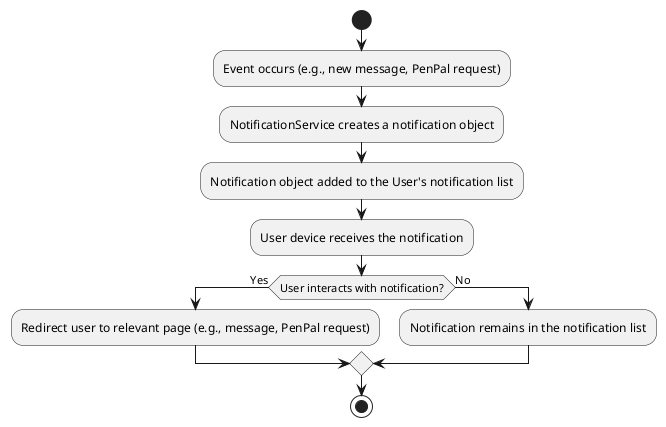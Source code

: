 @startuml
'https://plantuml.com/activity-diagram-beta

start
:Event occurs (e.g., new message, PenPal request);
:NotificationService creates a notification object;
:Notification object added to the User's notification list;
:User device receives the notification;
if (User interacts with notification?) then (Yes)
  :Redirect user to relevant page (e.g., message, PenPal request);
else (No)
  :Notification remains in the notification list;
endif
stop

@enduml

